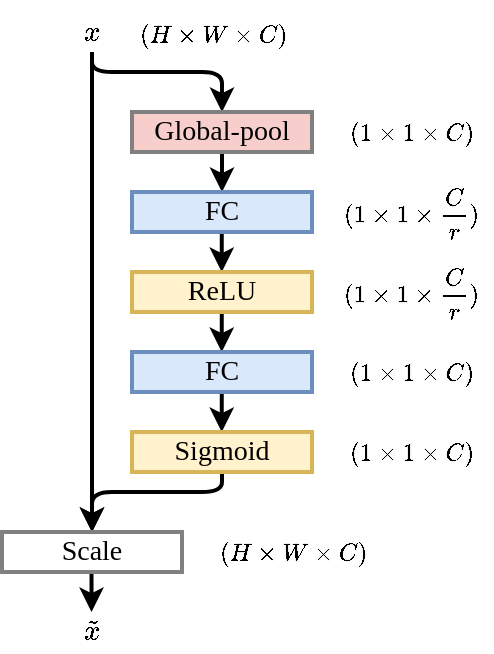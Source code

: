<mxfile version="13.6.6" type="device"><diagram id="ZahczyXlZkqBMiX_Az-A" name="Page-1"><mxGraphModel dx="677" dy="364" grid="1" gridSize="10" guides="1" tooltips="1" connect="1" arrows="1" fold="1" page="1" pageScale="1" pageWidth="827" pageHeight="1169" math="1" shadow="0"><root><mxCell id="0"/><mxCell id="1" parent="0"/><mxCell id="v-1vamNuGsKUfEPgNYhj-10" value="" style="endArrow=classic;html=1;exitX=0.5;exitY=1;exitDx=0;exitDy=0;entryX=0.5;entryY=0;entryDx=0;entryDy=0;strokeWidth=2;fontFamily=lmodern;fontSize=14;" parent="1" target="v-1vamNuGsKUfEPgNYhj-8" edge="1"><mxGeometry width="50" height="50" relative="1" as="geometry"><mxPoint x="300" y="220" as="sourcePoint"/><mxPoint x="390" y="260" as="targetPoint"/></mxGeometry></mxCell><mxCell id="v-1vamNuGsKUfEPgNYhj-11" value="" style="endArrow=classic;html=1;exitX=0.5;exitY=1;exitDx=0;exitDy=0;entryX=0.5;entryY=0;entryDx=0;entryDy=0;strokeWidth=2;fontFamily=lmodern;fontSize=14;" parent="1" source="v-1vamNuGsKUfEPgNYhj-3" target="v-1vamNuGsKUfEPgNYhj-4" edge="1"><mxGeometry width="50" height="50" relative="1" as="geometry"><mxPoint x="310" y="230" as="sourcePoint"/><mxPoint x="310" y="470" as="targetPoint"/></mxGeometry></mxCell><mxCell id="v-1vamNuGsKUfEPgNYhj-12" value="" style="endArrow=classic;html=1;exitX=0.5;exitY=1;exitDx=0;exitDy=0;entryX=0.5;entryY=0;entryDx=0;entryDy=0;strokeWidth=2;fontFamily=lmodern;fontSize=14;" parent="1" edge="1"><mxGeometry width="50" height="50" relative="1" as="geometry"><mxPoint x="364.88" y="310" as="sourcePoint"/><mxPoint x="364.88" y="330" as="targetPoint"/></mxGeometry></mxCell><mxCell id="v-1vamNuGsKUfEPgNYhj-13" value="" style="endArrow=classic;html=1;exitX=0.5;exitY=1;exitDx=0;exitDy=0;entryX=0.5;entryY=0;entryDx=0;entryDy=0;strokeWidth=2;fontFamily=lmodern;fontSize=14;" parent="1" edge="1"><mxGeometry width="50" height="50" relative="1" as="geometry"><mxPoint x="364.88" y="350.0" as="sourcePoint"/><mxPoint x="364.88" y="370.0" as="targetPoint"/></mxGeometry></mxCell><mxCell id="v-1vamNuGsKUfEPgNYhj-14" value="" style="endArrow=classic;html=1;exitX=0.5;exitY=1;exitDx=0;exitDy=0;entryX=0.5;entryY=0;entryDx=0;entryDy=0;strokeWidth=2;fontFamily=lmodern;fontSize=14;" parent="1" edge="1"><mxGeometry width="50" height="50" relative="1" as="geometry"><mxPoint x="364.88" y="390" as="sourcePoint"/><mxPoint x="364.88" y="410" as="targetPoint"/></mxGeometry></mxCell><mxCell id="v-1vamNuGsKUfEPgNYhj-16" value="&lt;font style=&quot;font-size: 12px&quot;&gt;$$(H \times W\times C)$$&lt;/font&gt;" style="text;html=1;strokeColor=none;fillColor=none;align=center;verticalAlign=middle;whiteSpace=wrap;rounded=0;fontFamily=lmodern;fontStyle=0;fontSize=14;" parent="1" vertex="1"><mxGeometry x="316" y="201" width="90" height="20" as="geometry"/></mxCell><mxCell id="v-1vamNuGsKUfEPgNYhj-29" value="" style="endArrow=classic;html=1;exitX=0.5;exitY=1;exitDx=0;exitDy=0;entryX=0.5;entryY=0;entryDx=0;entryDy=0;strokeWidth=2;fontFamily=lmodern;fontSize=14;" parent="1" edge="1"><mxGeometry width="50" height="50" relative="1" as="geometry"><mxPoint x="299.76" y="480" as="sourcePoint"/><mxPoint x="299.76" y="500" as="targetPoint"/></mxGeometry></mxCell><mxCell id="SQnmZrfuIg-LGuFMAc8r-3" style="edgeStyle=orthogonalEdgeStyle;rounded=1;orthogonalLoop=1;jettySize=auto;html=1;exitX=0.5;exitY=1;exitDx=0;exitDy=0;strokeWidth=2;fontFamily=lmodern;fontSize=14;" edge="1" parent="1" source="v-1vamNuGsKUfEPgNYhj-7" target="v-1vamNuGsKUfEPgNYhj-8"><mxGeometry relative="1" as="geometry"><Array as="points"><mxPoint x="365" y="440"/><mxPoint x="300" y="440"/></Array></mxGeometry></mxCell><mxCell id="SQnmZrfuIg-LGuFMAc8r-2" style="edgeStyle=orthogonalEdgeStyle;rounded=1;orthogonalLoop=1;jettySize=auto;html=1;exitX=0.5;exitY=1;exitDx=0;exitDy=0;entryX=0.5;entryY=0;entryDx=0;entryDy=0;strokeWidth=2;fontFamily=lmodern;fontSize=14;" edge="1" parent="1" source="v-1vamNuGsKUfEPgNYhj-31" target="v-1vamNuGsKUfEPgNYhj-3"><mxGeometry relative="1" as="geometry"><Array as="points"><mxPoint x="300" y="230"/><mxPoint x="365" y="230"/></Array></mxGeometry></mxCell><mxCell id="v-1vamNuGsKUfEPgNYhj-31" value="$$x$$" style="text;html=1;strokeColor=none;fillColor=none;align=center;verticalAlign=middle;whiteSpace=wrap;rounded=0;fontFamily=lmodern;fontStyle=0;fontSize=14;" parent="1" vertex="1"><mxGeometry x="260" y="200" width="80" height="20" as="geometry"/></mxCell><mxCell id="v-1vamNuGsKUfEPgNYhj-32" value="&lt;span style=&quot;font-size: 14px;&quot;&gt;&lt;span style=&quot;font-size: 14px;&quot;&gt;$$\tilde{x}$$&lt;/span&gt;&lt;/span&gt;" style="text;html=1;strokeColor=none;fillColor=none;align=center;verticalAlign=middle;whiteSpace=wrap;rounded=0;fontFamily=lmodern;fontStyle=0;fontSize=14;" parent="1" vertex="1"><mxGeometry x="265" y="500" width="70" height="20" as="geometry"/></mxCell><mxCell id="v-1vamNuGsKUfEPgNYhj-35" value="$$(H \times W\times C)$$" style="text;html=1;strokeColor=none;fillColor=none;align=center;verticalAlign=middle;whiteSpace=wrap;rounded=0;fontFamily=lmodern;fontStyle=0;fontSize=12;" parent="1" vertex="1"><mxGeometry x="356" y="460" width="90" height="20" as="geometry"/></mxCell><mxCell id="v-1vamNuGsKUfEPgNYhj-36" value="$$(1 \times 1 \times C)$$" style="text;html=1;strokeColor=none;fillColor=none;align=center;verticalAlign=middle;whiteSpace=wrap;rounded=0;fontFamily=lmodern;fontStyle=0;fontSize=12;" parent="1" vertex="1"><mxGeometry x="420" y="250" width="80" height="20" as="geometry"/></mxCell><mxCell id="v-1vamNuGsKUfEPgNYhj-37" value="$$(1 \times 1 \times \frac{C}{r})$$" style="text;html=1;strokeColor=none;fillColor=none;align=center;verticalAlign=middle;whiteSpace=wrap;rounded=0;fontFamily=lmodern;fontStyle=0;fontSize=12;" parent="1" vertex="1"><mxGeometry x="420" y="290" width="80" height="20" as="geometry"/></mxCell><mxCell id="v-1vamNuGsKUfEPgNYhj-38" value="$$(1 \times 1 \times \frac{C}{r})$$" style="text;html=1;strokeColor=none;fillColor=none;align=center;verticalAlign=middle;whiteSpace=wrap;rounded=0;fontFamily=lmodern;fontStyle=0;fontSize=12;" parent="1" vertex="1"><mxGeometry x="420" y="330" width="80" height="20" as="geometry"/></mxCell><mxCell id="v-1vamNuGsKUfEPgNYhj-39" value="$$(1 \times 1 \times C)$$" style="text;html=1;strokeColor=none;fillColor=none;align=center;verticalAlign=middle;whiteSpace=wrap;rounded=0;fontFamily=lmodern;fontStyle=0;fontSize=12;" parent="1" vertex="1"><mxGeometry x="420" y="370" width="80" height="20" as="geometry"/></mxCell><mxCell id="v-1vamNuGsKUfEPgNYhj-40" value="$$(1 \times 1 \times C)$$" style="text;html=1;strokeColor=none;fillColor=none;align=center;verticalAlign=middle;whiteSpace=wrap;rounded=0;fontFamily=lmodern;fontStyle=0;fontSize=12;" parent="1" vertex="1"><mxGeometry x="420" y="410" width="80" height="20" as="geometry"/></mxCell><mxCell id="v-1vamNuGsKUfEPgNYhj-3" value="Global-pool" style="rounded=0;whiteSpace=wrap;html=1;strokeWidth=2;fontFamily=lmodern;fontStyle=0;strokeColor=#808080;fillColor=#f8cecc;fontSize=14;" parent="1" vertex="1"><mxGeometry x="320" y="250" width="90" height="20" as="geometry"/></mxCell><mxCell id="v-1vamNuGsKUfEPgNYhj-4" value="FC" style="rounded=0;whiteSpace=wrap;html=1;strokeWidth=2;fontFamily=lmodern;fontStyle=0;strokeColor=#6c8ebf;fillColor=#dae8fc;fontSize=14;" parent="1" vertex="1"><mxGeometry x="320" y="290" width="90" height="20" as="geometry"/></mxCell><mxCell id="v-1vamNuGsKUfEPgNYhj-5" value="ReLU" style="rounded=0;whiteSpace=wrap;html=1;strokeWidth=2;fontFamily=lmodern;fontStyle=0;strokeColor=#d6b656;fillColor=#fff2cc;fontSize=14;" parent="1" vertex="1"><mxGeometry x="320" y="330" width="90" height="20" as="geometry"/></mxCell><mxCell id="v-1vamNuGsKUfEPgNYhj-6" value="FC" style="rounded=0;whiteSpace=wrap;html=1;strokeWidth=2;fontFamily=lmodern;fontStyle=0;strokeColor=#6c8ebf;fillColor=#dae8fc;fontSize=14;" parent="1" vertex="1"><mxGeometry x="320" y="370" width="90" height="20" as="geometry"/></mxCell><mxCell id="v-1vamNuGsKUfEPgNYhj-7" value="Sigmoid" style="rounded=0;whiteSpace=wrap;html=1;strokeWidth=2;fontFamily=lmodern;fontStyle=0;strokeColor=#d6b656;fillColor=#fff2cc;fontSize=14;" parent="1" vertex="1"><mxGeometry x="320" y="410" width="90" height="20" as="geometry"/></mxCell><mxCell id="v-1vamNuGsKUfEPgNYhj-8" value="Scale" style="rounded=0;whiteSpace=wrap;html=1;strokeWidth=2;fontFamily=lmodern;fontStyle=0;strokeColor=#808080;fontSize=14;" parent="1" vertex="1"><mxGeometry x="255" y="460" width="90" height="20" as="geometry"/></mxCell></root></mxGraphModel></diagram></mxfile>